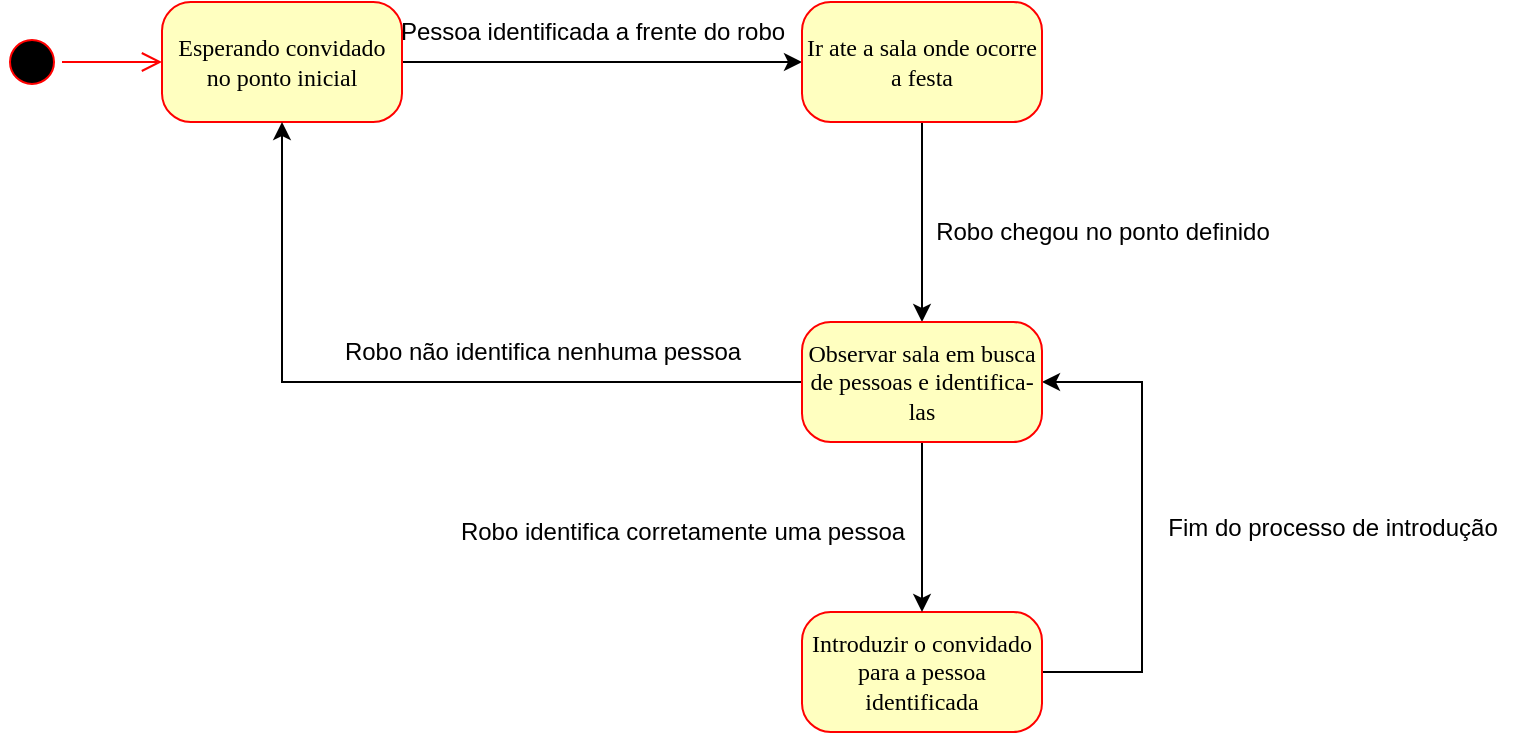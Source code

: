 <mxfile version="23.1.8" type="github">
  <diagram name="Page-1" id="58cdce13-f638-feb5-8d6f-7d28b1aa9fa0">
    <mxGraphModel dx="960" dy="542" grid="1" gridSize="10" guides="1" tooltips="1" connect="1" arrows="1" fold="1" page="1" pageScale="1" pageWidth="1100" pageHeight="850" background="none" math="0" shadow="0">
      <root>
        <mxCell id="0" />
        <mxCell id="1" parent="0" />
        <mxCell id="382b91b5511bd0f7-1" value="" style="ellipse;html=1;shape=startState;fillColor=#000000;strokeColor=#ff0000;rounded=1;shadow=0;comic=0;labelBackgroundColor=none;fontFamily=Verdana;fontSize=12;fontColor=#000000;align=center;direction=south;" parent="1" vertex="1">
          <mxGeometry x="20" y="135" width="30" height="30" as="geometry" />
        </mxCell>
        <mxCell id="rZzrfSlmM0GU6mS2D3qK-1" style="edgeStyle=orthogonalEdgeStyle;rounded=0;orthogonalLoop=1;jettySize=auto;html=1;exitX=1;exitY=0.5;exitDx=0;exitDy=0;entryX=0;entryY=0.5;entryDx=0;entryDy=0;" edge="1" parent="1" source="382b91b5511bd0f7-6" target="382b91b5511bd0f7-9">
          <mxGeometry relative="1" as="geometry" />
        </mxCell>
        <mxCell id="382b91b5511bd0f7-6" value="Esperando convidado no ponto inicial" style="rounded=1;whiteSpace=wrap;html=1;arcSize=24;fillColor=#ffffc0;strokeColor=#ff0000;shadow=0;comic=0;labelBackgroundColor=none;fontFamily=Verdana;fontSize=12;fontColor=#000000;align=center;" parent="1" vertex="1">
          <mxGeometry x="100" y="120" width="120" height="60" as="geometry" />
        </mxCell>
        <mxCell id="rZzrfSlmM0GU6mS2D3qK-9" style="edgeStyle=orthogonalEdgeStyle;rounded=0;orthogonalLoop=1;jettySize=auto;html=1;exitX=0.5;exitY=1;exitDx=0;exitDy=0;entryX=0.5;entryY=0;entryDx=0;entryDy=0;" edge="1" parent="1" source="382b91b5511bd0f7-9" target="rZzrfSlmM0GU6mS2D3qK-4">
          <mxGeometry relative="1" as="geometry" />
        </mxCell>
        <mxCell id="382b91b5511bd0f7-9" value="Ir ate a sala onde ocorre a festa" style="rounded=1;whiteSpace=wrap;html=1;arcSize=24;fillColor=#ffffc0;strokeColor=#ff0000;shadow=0;comic=0;labelBackgroundColor=none;fontFamily=Verdana;fontSize=12;fontColor=#000000;align=center;" parent="1" vertex="1">
          <mxGeometry x="420" y="120" width="120" height="60" as="geometry" />
        </mxCell>
        <mxCell id="2a3bc250acf0617d-9" style="edgeStyle=orthogonalEdgeStyle;html=1;labelBackgroundColor=none;endArrow=open;endSize=8;strokeColor=#ff0000;fontFamily=Verdana;fontSize=12;align=left;" parent="1" source="382b91b5511bd0f7-1" target="382b91b5511bd0f7-6" edge="1">
          <mxGeometry relative="1" as="geometry" />
        </mxCell>
        <mxCell id="rZzrfSlmM0GU6mS2D3qK-2" value="Pessoa identificada a frente do robo" style="text;html=1;align=center;verticalAlign=middle;resizable=0;points=[];autosize=1;strokeColor=none;fillColor=none;" vertex="1" parent="1">
          <mxGeometry x="210" y="120" width="210" height="30" as="geometry" />
        </mxCell>
        <mxCell id="rZzrfSlmM0GU6mS2D3qK-10" style="edgeStyle=orthogonalEdgeStyle;rounded=0;orthogonalLoop=1;jettySize=auto;html=1;exitX=1;exitY=0.5;exitDx=0;exitDy=0;entryX=1;entryY=0.5;entryDx=0;entryDy=0;" edge="1" parent="1" source="rZzrfSlmM0GU6mS2D3qK-3" target="rZzrfSlmM0GU6mS2D3qK-4">
          <mxGeometry relative="1" as="geometry">
            <Array as="points">
              <mxPoint x="590" y="455" />
              <mxPoint x="590" y="310" />
            </Array>
          </mxGeometry>
        </mxCell>
        <mxCell id="rZzrfSlmM0GU6mS2D3qK-3" value="Introduzir o convidado para a pessoa identificada" style="rounded=1;whiteSpace=wrap;html=1;arcSize=24;fillColor=#ffffc0;strokeColor=#ff0000;shadow=0;comic=0;labelBackgroundColor=none;fontFamily=Verdana;fontSize=12;fontColor=#000000;align=center;" vertex="1" parent="1">
          <mxGeometry x="420" y="425" width="120" height="60" as="geometry" />
        </mxCell>
        <mxCell id="rZzrfSlmM0GU6mS2D3qK-7" style="edgeStyle=orthogonalEdgeStyle;rounded=0;orthogonalLoop=1;jettySize=auto;html=1;exitX=0.5;exitY=1;exitDx=0;exitDy=0;entryX=0.5;entryY=0;entryDx=0;entryDy=0;" edge="1" parent="1" source="rZzrfSlmM0GU6mS2D3qK-4" target="rZzrfSlmM0GU6mS2D3qK-3">
          <mxGeometry relative="1" as="geometry" />
        </mxCell>
        <mxCell id="rZzrfSlmM0GU6mS2D3qK-13" style="edgeStyle=orthogonalEdgeStyle;rounded=0;orthogonalLoop=1;jettySize=auto;html=1;exitX=0;exitY=0.5;exitDx=0;exitDy=0;entryX=0.5;entryY=1;entryDx=0;entryDy=0;" edge="1" parent="1" source="rZzrfSlmM0GU6mS2D3qK-4" target="382b91b5511bd0f7-6">
          <mxGeometry relative="1" as="geometry" />
        </mxCell>
        <mxCell id="rZzrfSlmM0GU6mS2D3qK-4" value="Observar sala em busca de pessoas e identifica-las" style="rounded=1;whiteSpace=wrap;html=1;arcSize=24;fillColor=#ffffc0;strokeColor=#ff0000;shadow=0;comic=0;labelBackgroundColor=none;fontFamily=Verdana;fontSize=12;fontColor=#000000;align=center;" vertex="1" parent="1">
          <mxGeometry x="420" y="280" width="120" height="60" as="geometry" />
        </mxCell>
        <mxCell id="rZzrfSlmM0GU6mS2D3qK-6" value="Robo chegou no ponto definido" style="text;html=1;align=center;verticalAlign=middle;resizable=0;points=[];autosize=1;strokeColor=none;fillColor=none;" vertex="1" parent="1">
          <mxGeometry x="480" y="220" width="180" height="30" as="geometry" />
        </mxCell>
        <mxCell id="rZzrfSlmM0GU6mS2D3qK-8" value="Robo identifica corretamente uma pessoa" style="text;html=1;align=center;verticalAlign=middle;resizable=0;points=[];autosize=1;strokeColor=none;fillColor=none;" vertex="1" parent="1">
          <mxGeometry x="240" y="370" width="240" height="30" as="geometry" />
        </mxCell>
        <mxCell id="rZzrfSlmM0GU6mS2D3qK-11" value="Fim do processo de introdução" style="text;html=1;align=center;verticalAlign=middle;resizable=0;points=[];autosize=1;strokeColor=none;fillColor=none;" vertex="1" parent="1">
          <mxGeometry x="590" y="368" width="190" height="30" as="geometry" />
        </mxCell>
        <mxCell id="rZzrfSlmM0GU6mS2D3qK-14" value="Robo não identifica nenhuma pessoa" style="text;html=1;align=center;verticalAlign=middle;resizable=0;points=[];autosize=1;strokeColor=none;fillColor=none;" vertex="1" parent="1">
          <mxGeometry x="180" y="280" width="220" height="30" as="geometry" />
        </mxCell>
      </root>
    </mxGraphModel>
  </diagram>
</mxfile>
